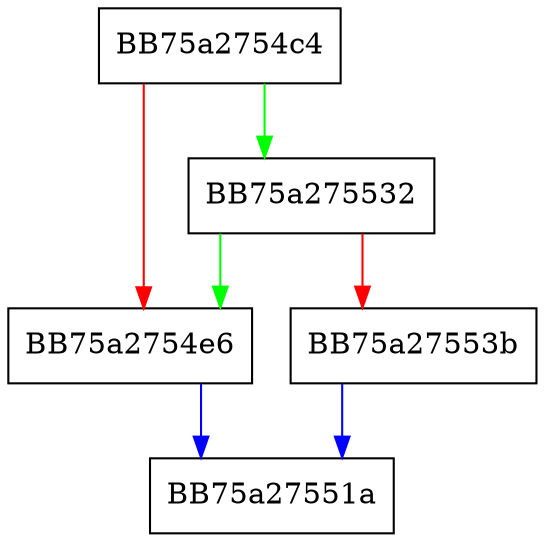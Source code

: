 digraph winUnlockFile {
  node [shape="box"];
  graph [splines=ortho];
  BB75a2754c4 -> BB75a275532 [color="green"];
  BB75a2754c4 -> BB75a2754e6 [color="red"];
  BB75a2754e6 -> BB75a27551a [color="blue"];
  BB75a275532 -> BB75a2754e6 [color="green"];
  BB75a275532 -> BB75a27553b [color="red"];
  BB75a27553b -> BB75a27551a [color="blue"];
}